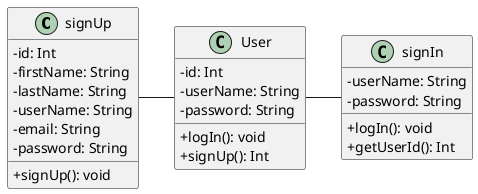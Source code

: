 @startuml meusys

skinparam ClassAttributeIconSize 0

class signUp {
  - id: Int
  - firstName: String
  - lastName: String
  - userName: String
  - email: String
  - password: String

  + signUp(): void
}

class User {
  - id: Int
  - userName: String
  - password: String

  + logIn(): void
  + signUp(): Int
}

class signIn {
  - userName: String
  - password: String

  + logIn(): void
  + getUserId(): Int
}



signUp - User
User - signIn

@enduml 